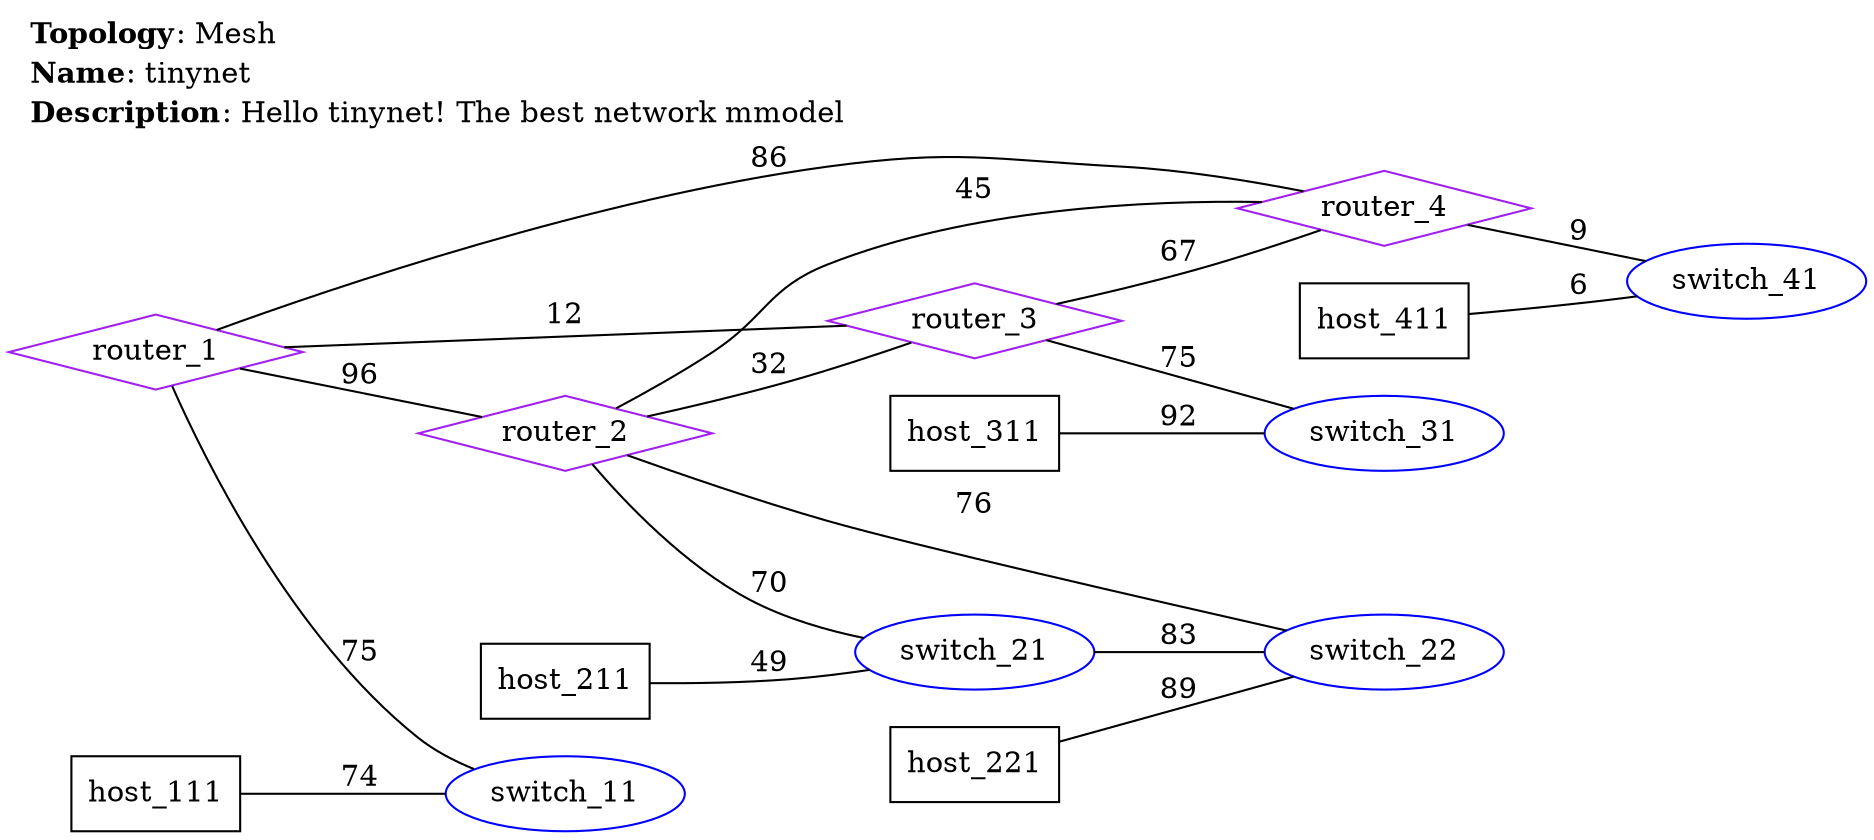 graph tinynet {
    rankdir=LR;
    labelloc=top;
    labeljust=left;
    label=<
    <TABLE BORDER="0" CELLBORDER="0" CELLSPACING="0">
        <TR><TD ALIGN="LEFT"><B>Topology</B>: Mesh</TD></TR>
        <TR><TD ALIGN="LEFT"><B>Name</B>: tinynet</TD></TR>
        <TR><TD ALIGN="LEFT"><B>Description</B>: Hello tinynet! The best network mmodel</TD></TR>
    </TABLE>
    >;
    "router_1" [shape=diamond, color=purple, label="router_1"];
    "router_2" [shape=diamond, color=purple, label="router_2"];
    "router_3" [shape=diamond, color=purple, label="router_3"];
    "router_4" [shape=diamond, color=purple, label="router_4"];
    "switch_11" [shape=ellipse, color=blue, label="switch_11"];
    "switch_21" [shape=ellipse, color=blue, label="switch_21"];
    "switch_22" [shape=ellipse, color=blue, label="switch_22"];
    "switch_31" [shape=ellipse, color=blue, label="switch_31"];
    "switch_41" [shape=ellipse, color=blue, label="switch_41"];
    "host_111" [shape=box, color=black, label="host_111"];
    "host_211" [shape=box, color=black, label="host_211"];
    "host_221" [shape=box, color=black, label="host_221"];
    "host_311" [shape=box, color=black, label="host_311"];
    "host_411" [shape=box, color=black, label="host_411"];
    "router_1" -- "router_2" [label="96"];
    "router_1" -- "router_3" [label="12"];
    "router_1" -- "router_4" [label="86"];
    "router_1" -- "switch_11" [label="75"];
    "router_2" -- "router_3" [label="32"];
    "router_2" -- "router_4" [label="45"];
    "router_2" -- "switch_21" [label="70"];
    "router_2" -- "switch_22" [label="76"];
    "router_3" -- "router_4" [label="67"];
    "router_3" -- "switch_31" [label="75"];
    "router_4" -- "switch_41" [label="9"];
    "switch_21" -- "switch_22" [label="83"];
    "host_111" -- "switch_11" [label="74"];
    "host_211" -- "switch_21" [label="49"];
    "host_221" -- "switch_22" [label="89"];
    "host_311" -- "switch_31" [label="92"];
    "host_411" -- "switch_41" [label="6"];
}
